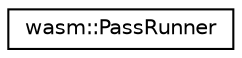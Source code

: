 digraph "Graphical Class Hierarchy"
{
  edge [fontname="Helvetica",fontsize="10",labelfontname="Helvetica",labelfontsize="10"];
  node [fontname="Helvetica",fontsize="10",shape=record];
  rankdir="LR";
  Node0 [label="wasm::PassRunner",height=0.2,width=0.4,color="black", fillcolor="white", style="filled",URL="$structwasm_1_1_pass_runner.html"];
}
